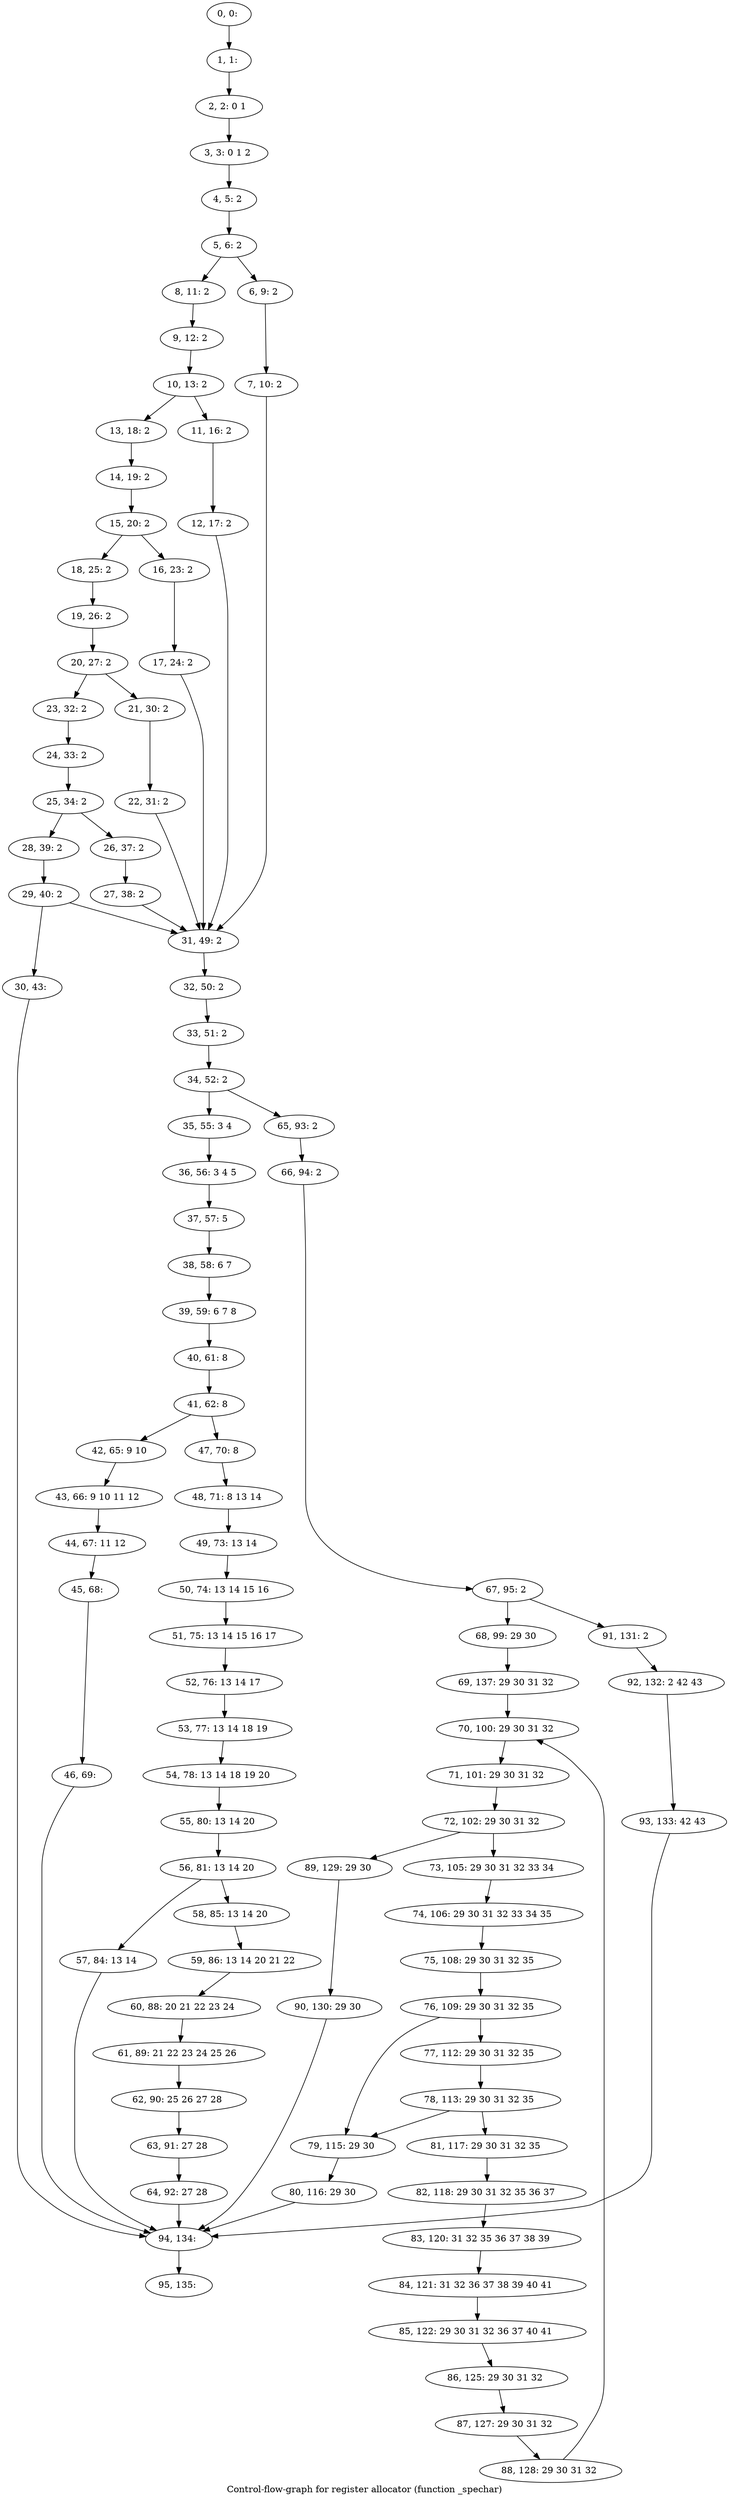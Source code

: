 digraph G {
graph [label="Control-flow-graph for register allocator (function _spechar)"]
0[label="0, 0: "];
1[label="1, 1: "];
2[label="2, 2: 0 1 "];
3[label="3, 3: 0 1 2 "];
4[label="4, 5: 2 "];
5[label="5, 6: 2 "];
6[label="6, 9: 2 "];
7[label="7, 10: 2 "];
8[label="8, 11: 2 "];
9[label="9, 12: 2 "];
10[label="10, 13: 2 "];
11[label="11, 16: 2 "];
12[label="12, 17: 2 "];
13[label="13, 18: 2 "];
14[label="14, 19: 2 "];
15[label="15, 20: 2 "];
16[label="16, 23: 2 "];
17[label="17, 24: 2 "];
18[label="18, 25: 2 "];
19[label="19, 26: 2 "];
20[label="20, 27: 2 "];
21[label="21, 30: 2 "];
22[label="22, 31: 2 "];
23[label="23, 32: 2 "];
24[label="24, 33: 2 "];
25[label="25, 34: 2 "];
26[label="26, 37: 2 "];
27[label="27, 38: 2 "];
28[label="28, 39: 2 "];
29[label="29, 40: 2 "];
30[label="30, 43: "];
31[label="31, 49: 2 "];
32[label="32, 50: 2 "];
33[label="33, 51: 2 "];
34[label="34, 52: 2 "];
35[label="35, 55: 3 4 "];
36[label="36, 56: 3 4 5 "];
37[label="37, 57: 5 "];
38[label="38, 58: 6 7 "];
39[label="39, 59: 6 7 8 "];
40[label="40, 61: 8 "];
41[label="41, 62: 8 "];
42[label="42, 65: 9 10 "];
43[label="43, 66: 9 10 11 12 "];
44[label="44, 67: 11 12 "];
45[label="45, 68: "];
46[label="46, 69: "];
47[label="47, 70: 8 "];
48[label="48, 71: 8 13 14 "];
49[label="49, 73: 13 14 "];
50[label="50, 74: 13 14 15 16 "];
51[label="51, 75: 13 14 15 16 17 "];
52[label="52, 76: 13 14 17 "];
53[label="53, 77: 13 14 18 19 "];
54[label="54, 78: 13 14 18 19 20 "];
55[label="55, 80: 13 14 20 "];
56[label="56, 81: 13 14 20 "];
57[label="57, 84: 13 14 "];
58[label="58, 85: 13 14 20 "];
59[label="59, 86: 13 14 20 21 22 "];
60[label="60, 88: 20 21 22 23 24 "];
61[label="61, 89: 21 22 23 24 25 26 "];
62[label="62, 90: 25 26 27 28 "];
63[label="63, 91: 27 28 "];
64[label="64, 92: 27 28 "];
65[label="65, 93: 2 "];
66[label="66, 94: 2 "];
67[label="67, 95: 2 "];
68[label="68, 99: 29 30 "];
69[label="69, 137: 29 30 31 32 "];
70[label="70, 100: 29 30 31 32 "];
71[label="71, 101: 29 30 31 32 "];
72[label="72, 102: 29 30 31 32 "];
73[label="73, 105: 29 30 31 32 33 34 "];
74[label="74, 106: 29 30 31 32 33 34 35 "];
75[label="75, 108: 29 30 31 32 35 "];
76[label="76, 109: 29 30 31 32 35 "];
77[label="77, 112: 29 30 31 32 35 "];
78[label="78, 113: 29 30 31 32 35 "];
79[label="79, 115: 29 30 "];
80[label="80, 116: 29 30 "];
81[label="81, 117: 29 30 31 32 35 "];
82[label="82, 118: 29 30 31 32 35 36 37 "];
83[label="83, 120: 31 32 35 36 37 38 39 "];
84[label="84, 121: 31 32 36 37 38 39 40 41 "];
85[label="85, 122: 29 30 31 32 36 37 40 41 "];
86[label="86, 125: 29 30 31 32 "];
87[label="87, 127: 29 30 31 32 "];
88[label="88, 128: 29 30 31 32 "];
89[label="89, 129: 29 30 "];
90[label="90, 130: 29 30 "];
91[label="91, 131: 2 "];
92[label="92, 132: 2 42 43 "];
93[label="93, 133: 42 43 "];
94[label="94, 134: "];
95[label="95, 135: "];
0->1 ;
1->2 ;
2->3 ;
3->4 ;
4->5 ;
5->6 ;
5->8 ;
6->7 ;
7->31 ;
8->9 ;
9->10 ;
10->11 ;
10->13 ;
11->12 ;
12->31 ;
13->14 ;
14->15 ;
15->16 ;
15->18 ;
16->17 ;
17->31 ;
18->19 ;
19->20 ;
20->21 ;
20->23 ;
21->22 ;
22->31 ;
23->24 ;
24->25 ;
25->26 ;
25->28 ;
26->27 ;
27->31 ;
28->29 ;
29->30 ;
29->31 ;
30->94 ;
31->32 ;
32->33 ;
33->34 ;
34->35 ;
34->65 ;
35->36 ;
36->37 ;
37->38 ;
38->39 ;
39->40 ;
40->41 ;
41->42 ;
41->47 ;
42->43 ;
43->44 ;
44->45 ;
45->46 ;
46->94 ;
47->48 ;
48->49 ;
49->50 ;
50->51 ;
51->52 ;
52->53 ;
53->54 ;
54->55 ;
55->56 ;
56->57 ;
56->58 ;
57->94 ;
58->59 ;
59->60 ;
60->61 ;
61->62 ;
62->63 ;
63->64 ;
64->94 ;
65->66 ;
66->67 ;
67->68 ;
67->91 ;
68->69 ;
69->70 ;
70->71 ;
71->72 ;
72->73 ;
72->89 ;
73->74 ;
74->75 ;
75->76 ;
76->77 ;
76->79 ;
77->78 ;
78->79 ;
78->81 ;
79->80 ;
80->94 ;
81->82 ;
82->83 ;
83->84 ;
84->85 ;
85->86 ;
86->87 ;
87->88 ;
88->70 ;
89->90 ;
90->94 ;
91->92 ;
92->93 ;
93->94 ;
94->95 ;
}
